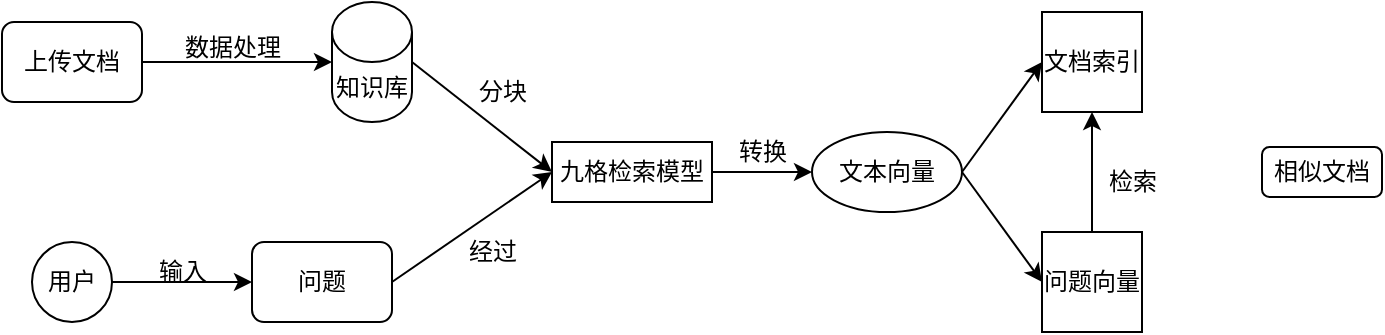<mxfile version="25.0.3">
  <diagram name="第 1 页" id="K9h2MfqYQbRv_jCMhmpx">
    <mxGraphModel dx="2074" dy="1132" grid="1" gridSize="10" guides="1" tooltips="1" connect="1" arrows="1" fold="1" page="1" pageScale="1" pageWidth="827" pageHeight="1169" math="0" shadow="0">
      <root>
        <mxCell id="0" />
        <mxCell id="1" parent="0" />
        <mxCell id="AVN3FH4dfqpNPx5bCHww-1" value="知识库" style="shape=cylinder3;whiteSpace=wrap;html=1;boundedLbl=1;backgroundOutline=1;size=15;" vertex="1" parent="1">
          <mxGeometry x="195" y="70" width="40" height="60" as="geometry" />
        </mxCell>
        <mxCell id="AVN3FH4dfqpNPx5bCHww-2" style="edgeStyle=orthogonalEdgeStyle;rounded=0;orthogonalLoop=1;jettySize=auto;html=1;" edge="1" parent="1" source="AVN3FH4dfqpNPx5bCHww-3" target="AVN3FH4dfqpNPx5bCHww-4">
          <mxGeometry relative="1" as="geometry" />
        </mxCell>
        <mxCell id="AVN3FH4dfqpNPx5bCHww-3" value="用户" style="ellipse;whiteSpace=wrap;html=1;aspect=fixed;" vertex="1" parent="1">
          <mxGeometry x="45" y="190" width="40" height="40" as="geometry" />
        </mxCell>
        <mxCell id="AVN3FH4dfqpNPx5bCHww-4" value="问题" style="rounded=1;whiteSpace=wrap;html=1;" vertex="1" parent="1">
          <mxGeometry x="155" y="190" width="70" height="40" as="geometry" />
        </mxCell>
        <mxCell id="AVN3FH4dfqpNPx5bCHww-5" style="edgeStyle=orthogonalEdgeStyle;rounded=0;orthogonalLoop=1;jettySize=auto;html=1;exitX=1;exitY=0.5;exitDx=0;exitDy=0;entryX=0;entryY=0.5;entryDx=0;entryDy=0;" edge="1" parent="1" source="AVN3FH4dfqpNPx5bCHww-6" target="AVN3FH4dfqpNPx5bCHww-12">
          <mxGeometry relative="1" as="geometry" />
        </mxCell>
        <mxCell id="AVN3FH4dfqpNPx5bCHww-6" value="九格检索模型" style="rounded=0;whiteSpace=wrap;html=1;" vertex="1" parent="1">
          <mxGeometry x="305" y="140" width="80" height="30" as="geometry" />
        </mxCell>
        <mxCell id="AVN3FH4dfqpNPx5bCHww-7" style="edgeStyle=orthogonalEdgeStyle;rounded=0;orthogonalLoop=1;jettySize=auto;html=1;exitX=1;exitY=0.5;exitDx=0;exitDy=0;" edge="1" parent="1" source="AVN3FH4dfqpNPx5bCHww-11" target="AVN3FH4dfqpNPx5bCHww-1">
          <mxGeometry relative="1" as="geometry">
            <mxPoint x="105" y="100" as="sourcePoint" />
          </mxGeometry>
        </mxCell>
        <mxCell id="AVN3FH4dfqpNPx5bCHww-8" value="数据处理" style="text;html=1;align=center;verticalAlign=middle;resizable=0;points=[];autosize=1;strokeColor=none;fillColor=none;" vertex="1" parent="1">
          <mxGeometry x="110" y="78" width="70" height="30" as="geometry" />
        </mxCell>
        <mxCell id="AVN3FH4dfqpNPx5bCHww-9" value="分块" style="text;html=1;align=center;verticalAlign=middle;resizable=0;points=[];autosize=1;strokeColor=none;fillColor=none;" vertex="1" parent="1">
          <mxGeometry x="255" y="100" width="50" height="30" as="geometry" />
        </mxCell>
        <mxCell id="AVN3FH4dfqpNPx5bCHww-10" value="输入" style="text;html=1;align=center;verticalAlign=middle;resizable=0;points=[];autosize=1;strokeColor=none;fillColor=none;" vertex="1" parent="1">
          <mxGeometry x="95" y="190" width="50" height="30" as="geometry" />
        </mxCell>
        <mxCell id="AVN3FH4dfqpNPx5bCHww-11" value="上传文档" style="rounded=1;whiteSpace=wrap;html=1;" vertex="1" parent="1">
          <mxGeometry x="30" y="80" width="70" height="40" as="geometry" />
        </mxCell>
        <mxCell id="AVN3FH4dfqpNPx5bCHww-12" value="文本向量" style="ellipse;whiteSpace=wrap;html=1;" vertex="1" parent="1">
          <mxGeometry x="435" y="135" width="75" height="40" as="geometry" />
        </mxCell>
        <mxCell id="AVN3FH4dfqpNPx5bCHww-13" value="" style="endArrow=classic;html=1;rounded=0;entryX=0;entryY=0.5;entryDx=0;entryDy=0;" edge="1" parent="1" target="AVN3FH4dfqpNPx5bCHww-6">
          <mxGeometry width="50" height="50" relative="1" as="geometry">
            <mxPoint x="235" y="100" as="sourcePoint" />
            <mxPoint x="285" y="50" as="targetPoint" />
          </mxGeometry>
        </mxCell>
        <mxCell id="AVN3FH4dfqpNPx5bCHww-14" value="" style="endArrow=classic;html=1;rounded=0;entryX=0;entryY=0.5;entryDx=0;entryDy=0;exitX=1;exitY=0.5;exitDx=0;exitDy=0;" edge="1" parent="1" source="AVN3FH4dfqpNPx5bCHww-4" target="AVN3FH4dfqpNPx5bCHww-6">
          <mxGeometry width="50" height="50" relative="1" as="geometry">
            <mxPoint x="216.82" y="208.68" as="sourcePoint" />
            <mxPoint x="305" y="160" as="targetPoint" />
          </mxGeometry>
        </mxCell>
        <mxCell id="AVN3FH4dfqpNPx5bCHww-15" value="转换" style="text;html=1;align=center;verticalAlign=middle;resizable=0;points=[];autosize=1;strokeColor=none;fillColor=none;" vertex="1" parent="1">
          <mxGeometry x="385" y="130" width="50" height="30" as="geometry" />
        </mxCell>
        <mxCell id="AVN3FH4dfqpNPx5bCHww-16" value="经过" style="text;html=1;align=center;verticalAlign=middle;resizable=0;points=[];autosize=1;strokeColor=none;fillColor=none;" vertex="1" parent="1">
          <mxGeometry x="250" y="180" width="50" height="30" as="geometry" />
        </mxCell>
        <mxCell id="AVN3FH4dfqpNPx5bCHww-17" value="文档索引" style="whiteSpace=wrap;html=1;aspect=fixed;" vertex="1" parent="1">
          <mxGeometry x="550" y="75" width="50" height="50" as="geometry" />
        </mxCell>
        <mxCell id="AVN3FH4dfqpNPx5bCHww-18" style="edgeStyle=orthogonalEdgeStyle;rounded=0;orthogonalLoop=1;jettySize=auto;html=1;" edge="1" parent="1" source="AVN3FH4dfqpNPx5bCHww-19" target="AVN3FH4dfqpNPx5bCHww-17">
          <mxGeometry relative="1" as="geometry" />
        </mxCell>
        <mxCell id="AVN3FH4dfqpNPx5bCHww-19" value="问题向量" style="whiteSpace=wrap;html=1;aspect=fixed;" vertex="1" parent="1">
          <mxGeometry x="550" y="185" width="50" height="50" as="geometry" />
        </mxCell>
        <mxCell id="AVN3FH4dfqpNPx5bCHww-20" value="" style="endArrow=classic;html=1;rounded=0;exitX=1;exitY=0.5;exitDx=0;exitDy=0;" edge="1" parent="1" source="AVN3FH4dfqpNPx5bCHww-12">
          <mxGeometry width="50" height="50" relative="1" as="geometry">
            <mxPoint x="500" y="150" as="sourcePoint" />
            <mxPoint x="550" y="100" as="targetPoint" />
          </mxGeometry>
        </mxCell>
        <mxCell id="AVN3FH4dfqpNPx5bCHww-21" value="" style="endArrow=classic;html=1;rounded=0;exitX=1;exitY=0.5;exitDx=0;exitDy=0;entryX=0;entryY=0.5;entryDx=0;entryDy=0;" edge="1" parent="1" source="AVN3FH4dfqpNPx5bCHww-12" target="AVN3FH4dfqpNPx5bCHww-19">
          <mxGeometry width="50" height="50" relative="1" as="geometry">
            <mxPoint x="520" y="165" as="sourcePoint" />
            <mxPoint x="560" y="110" as="targetPoint" />
          </mxGeometry>
        </mxCell>
        <mxCell id="AVN3FH4dfqpNPx5bCHww-22" value="检索" style="text;html=1;align=center;verticalAlign=middle;resizable=0;points=[];autosize=1;strokeColor=none;fillColor=none;" vertex="1" parent="1">
          <mxGeometry x="570" y="145" width="50" height="30" as="geometry" />
        </mxCell>
        <mxCell id="AVN3FH4dfqpNPx5bCHww-23" value="相似文档" style="rounded=1;whiteSpace=wrap;html=1;" vertex="1" parent="1">
          <mxGeometry x="660" y="142.5" width="60" height="25" as="geometry" />
        </mxCell>
      </root>
    </mxGraphModel>
  </diagram>
</mxfile>

